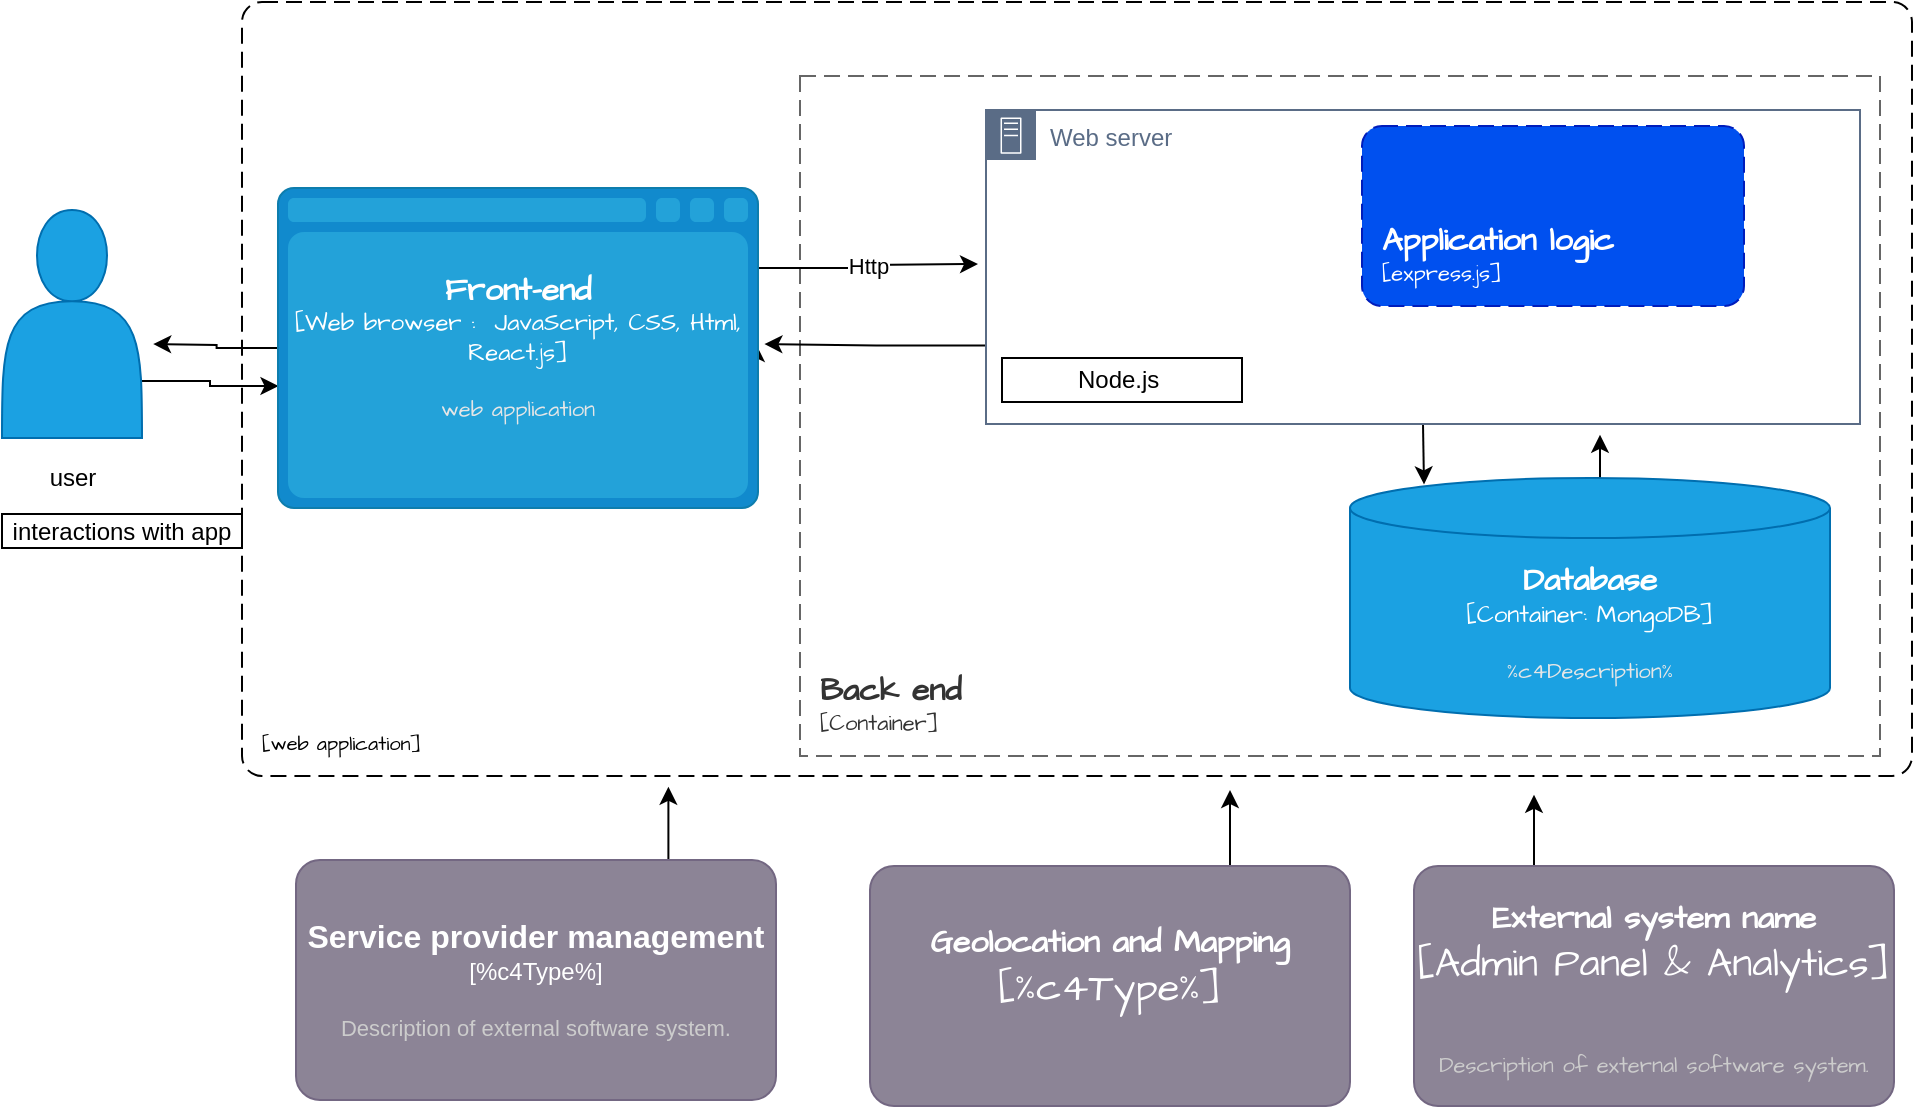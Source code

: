 <mxfile version="21.6.9" type="github">
  <diagram name="Page-1" id="ge3-hOaAxcKTg2Dx_Vvu">
    <mxGraphModel dx="1029" dy="603" grid="0" gridSize="10" guides="1" tooltips="1" connect="1" arrows="1" fold="1" page="1" pageScale="1" pageWidth="850" pageHeight="1100" background="none" math="0" shadow="0">
      <root>
        <mxCell id="0" />
        <mxCell id="1" parent="0" />
        <mxCell id="wdeAGtdzyXhV3xt52uQ4-5" style="edgeStyle=orthogonalEdgeStyle;rounded=0;orthogonalLoop=1;jettySize=auto;html=1;exitX=0.5;exitY=1;exitDx=0;exitDy=0;sketch=1;curveFitting=1;jiggle=2;labelBackgroundColor=none;fontColor=default;" parent="1" edge="1">
          <mxGeometry relative="1" as="geometry">
            <mxPoint x="75" y="380" as="sourcePoint" />
            <mxPoint x="75" y="380" as="targetPoint" />
          </mxGeometry>
        </mxCell>
        <object placeholders="1" c4Name="" c4Type="ContainerScopeBoundary" c4Application="web application" label="&lt;font style=&quot;font-size: 10px;&quot;&gt;&lt;b style=&quot;font-size: 10px;&quot;&gt;&lt;div style=&quot;text-align: left; font-size: 10px;&quot;&gt;%c4Name%&lt;/div&gt;&lt;/b&gt;&lt;/font&gt;&lt;div style=&quot;text-align: left; font-size: 10px;&quot;&gt;[%c4Application%]&lt;/div&gt;" id="VNDnj-Pkzrr4LVMLHWZw-1">
          <mxCell style="rounded=1;fontSize=10;whiteSpace=wrap;html=1;dashed=1;arcSize=20;fillColor=none;labelBackgroundColor=none;align=left;verticalAlign=bottom;labelBorderColor=none;spacingTop=0;spacing=10;dashPattern=8 4;metaEdit=1;rotatable=0;perimeter=rectanglePerimeter;noLabel=0;labelPadding=0;allowArrows=0;connectable=0;expand=0;recursiveResize=0;editable=1;pointerEvents=0;absoluteArcSize=1;points=[[0.25,0,0],[0.5,0,0],[0.75,0,0],[1,0.25,0],[1,0.5,0],[1,0.75,0],[0.75,1,0],[0.5,1,0],[0.25,1,0],[0,0.75,0],[0,0.5,0],[0,0.25,0]];hachureGap=4;fontFamily=Architects Daughter;fontSource=https%3A%2F%2Ffonts.googleapis.com%2Fcss%3Ffamily%3DArchitects%2BDaughter;" vertex="1" parent="1">
            <mxGeometry x="133" y="44" width="835" height="387" as="geometry" />
          </mxCell>
        </object>
        <mxCell id="VNDnj-Pkzrr4LVMLHWZw-37" style="edgeStyle=orthogonalEdgeStyle;rounded=0;orthogonalLoop=1;jettySize=auto;html=1;exitX=1;exitY=0.75;exitDx=0;exitDy=0;entryX=0.001;entryY=0.619;entryDx=0;entryDy=0;entryPerimeter=0;" edge="1" parent="1" source="VNDnj-Pkzrr4LVMLHWZw-3" target="VNDnj-Pkzrr4LVMLHWZw-13">
          <mxGeometry relative="1" as="geometry" />
        </mxCell>
        <mxCell id="VNDnj-Pkzrr4LVMLHWZw-3" value="" style="shape=actor;whiteSpace=wrap;html=1;hachureGap=4;fontFamily=Architects Daughter;fontSource=https%3A%2F%2Ffonts.googleapis.com%2Fcss%3Ffamily%3DArchitects%2BDaughter;fontSize=20;labelBackgroundColor=none;fillColor=#1ba1e2;fontColor=#ffffff;strokeColor=#006EAF;horizontal=1;" vertex="1" parent="1">
          <mxGeometry x="13" y="148" width="70" height="114" as="geometry" />
        </mxCell>
        <object placeholders="1" c4Name="Back end " c4Type="ContainerScopeBoundary" c4Application="Container" label="&lt;font style=&quot;font-size: 16px&quot;&gt;&lt;b&gt;&lt;div style=&quot;text-align: left&quot;&gt;%c4Name%&lt;/div&gt;&lt;/b&gt;&lt;/font&gt;&lt;div style=&quot;text-align: left&quot;&gt;[%c4Application%]&lt;/div&gt;" id="VNDnj-Pkzrr4LVMLHWZw-8">
          <mxCell style="rounded=0;fontSize=11;whiteSpace=wrap;html=1;dashed=1;arcSize=20;fillColor=none;strokeColor=#666666;fontColor=#333333;labelBackgroundColor=none;align=left;verticalAlign=bottom;labelBorderColor=none;spacingTop=0;spacing=10;dashPattern=8 4;metaEdit=1;rotatable=0;perimeter=rectanglePerimeter;noLabel=0;labelPadding=0;allowArrows=0;connectable=0;expand=0;recursiveResize=0;editable=1;pointerEvents=0;absoluteArcSize=1;points=[[0.25,0,0],[0.5,0,0],[0.75,0,0],[1,0.25,0],[1,0.5,0],[1,0.75,0],[0.75,1,0],[0.5,1,0],[0.25,1,0],[0,0.75,0],[0,0.5,0],[0,0.25,0]];hachureGap=4;fontFamily=Architects Daughter;fontSource=https%3A%2F%2Ffonts.googleapis.com%2Fcss%3Ffamily%3DArchitects%2BDaughter;" vertex="1" parent="1">
            <mxGeometry x="412" y="81" width="540" height="340" as="geometry" />
          </mxCell>
        </object>
        <mxCell id="VNDnj-Pkzrr4LVMLHWZw-34" style="edgeStyle=orthogonalEdgeStyle;rounded=0;orthogonalLoop=1;jettySize=auto;html=1;exitX=0.5;exitY=0;exitDx=0;exitDy=0;exitPerimeter=0;" edge="1" parent="1" source="VNDnj-Pkzrr4LVMLHWZw-11">
          <mxGeometry relative="1" as="geometry">
            <mxPoint x="812" y="260.4" as="targetPoint" />
          </mxGeometry>
        </mxCell>
        <object placeholders="1" c4Type="Database" c4Container="Container" c4Technology="MongoDB" label="&lt;font style=&quot;font-size: 16px&quot;&gt;&lt;b&gt;%c4Type%&lt;/b&gt;&lt;/font&gt;&lt;div&gt;[%c4Container%:&amp;nbsp;%c4Technology%]&lt;/div&gt;&lt;br&gt;&lt;div&gt;&lt;font style=&quot;font-size: 11px&quot;&gt;&lt;font color=&quot;#E6E6E6&quot;&gt;%c4Description%&lt;/font&gt;&lt;/div&gt;" id="VNDnj-Pkzrr4LVMLHWZw-11">
          <mxCell style="shape=cylinder3;size=15;whiteSpace=wrap;html=1;boundedLbl=1;rounded=0;labelBackgroundColor=none;fontSize=12;align=center;metaEdit=1;points=[[0.5,0,0],[1,0.25,0],[1,0.5,0],[1,0.75,0],[0.5,1,0],[0,0.75,0],[0,0.5,0],[0,0.25,0]];resizable=0;hachureGap=4;fontFamily=Architects Daughter;fontSource=https%3A%2F%2Ffonts.googleapis.com%2Fcss%3Ffamily%3DArchitects%2BDaughter;shadow=0;fillColor=#1ba1e2;strokeColor=#006EAF;fontColor=#ffffff;" vertex="1" parent="1">
            <mxGeometry x="687" y="282" width="240" height="120" as="geometry" />
          </mxCell>
        </object>
        <mxCell id="VNDnj-Pkzrr4LVMLHWZw-32" value="Http" style="edgeStyle=orthogonalEdgeStyle;rounded=0;orthogonalLoop=1;jettySize=auto;html=1;exitX=1;exitY=0.25;exitDx=0;exitDy=0;exitPerimeter=0;" edge="1" parent="1" source="VNDnj-Pkzrr4LVMLHWZw-13">
          <mxGeometry relative="1" as="geometry">
            <mxPoint x="501" y="175" as="targetPoint" />
          </mxGeometry>
        </mxCell>
        <mxCell id="VNDnj-Pkzrr4LVMLHWZw-33" style="edgeStyle=orthogonalEdgeStyle;rounded=0;orthogonalLoop=1;jettySize=auto;html=1;exitX=1;exitY=0.5;exitDx=0;exitDy=0;exitPerimeter=0;" edge="1" parent="1" source="VNDnj-Pkzrr4LVMLHWZw-13">
          <mxGeometry relative="1" as="geometry">
            <mxPoint x="390" y="215" as="targetPoint" />
          </mxGeometry>
        </mxCell>
        <mxCell id="VNDnj-Pkzrr4LVMLHWZw-38" style="edgeStyle=orthogonalEdgeStyle;rounded=0;orthogonalLoop=1;jettySize=auto;html=1;exitX=0;exitY=0.5;exitDx=0;exitDy=0;exitPerimeter=0;" edge="1" parent="1" source="VNDnj-Pkzrr4LVMLHWZw-13">
          <mxGeometry relative="1" as="geometry">
            <mxPoint x="88.6" y="215" as="targetPoint" />
          </mxGeometry>
        </mxCell>
        <object placeholders="1" c4Type="Front-end" c4Container="Web browser " c4Technology=" JavaScript, CSS, Html, React.js" c4Description="web application" label="&lt;font style=&quot;font-size: 16px&quot;&gt;&lt;b&gt;%c4Type%&lt;/b&gt;&lt;/font&gt;&lt;div&gt;[%c4Container%:&amp;nbsp;%c4Technology%]&lt;/div&gt;&lt;br&gt;&lt;div&gt;&lt;font style=&quot;font-size: 11px&quot;&gt;&lt;font color=&quot;#E6E6E6&quot;&gt;%c4Description%&lt;/font&gt;&lt;/div&gt;" id="VNDnj-Pkzrr4LVMLHWZw-13">
          <mxCell style="shape=mxgraph.c4.webBrowserContainer2;whiteSpace=wrap;html=1;boundedLbl=1;rounded=0;labelBackgroundColor=none;strokeColor=#118ACD;fillColor=#23A2D9;strokeColor=#118ACD;strokeColor2=#0E7DAD;fontSize=12;fontColor=#ffffff;align=center;metaEdit=1;points=[[0.5,0,0],[1,0.25,0],[1,0.5,0],[1,0.75,0],[0.5,1,0],[0,0.75,0],[0,0.5,0],[0,0.25,0]];resizable=0;hachureGap=4;fontFamily=Architects Daughter;fontSource=https%3A%2F%2Ffonts.googleapis.com%2Fcss%3Ffamily%3DArchitects%2BDaughter;" vertex="1" parent="1">
            <mxGeometry x="151" y="137" width="240" height="160" as="geometry" />
          </mxCell>
        </object>
        <object placeholders="1" c4Name="Application logic " c4Type="ContainerScopeBoundary" c4Application="express.js" label="&lt;font style=&quot;font-size: 16px&quot;&gt;&lt;b&gt;&lt;div style=&quot;text-align: left&quot;&gt;%c4Name%&lt;/div&gt;&lt;/b&gt;&lt;/font&gt;&lt;div style=&quot;text-align: left&quot;&gt;[%c4Application%]&lt;/div&gt;" id="VNDnj-Pkzrr4LVMLHWZw-14">
          <mxCell style="rounded=1;fontSize=11;whiteSpace=wrap;html=1;dashed=1;arcSize=20;labelBackgroundColor=none;align=left;verticalAlign=bottom;labelBorderColor=none;spacingTop=0;spacing=10;dashPattern=8 4;metaEdit=1;rotatable=0;perimeter=rectanglePerimeter;noLabel=0;labelPadding=0;allowArrows=0;connectable=0;expand=0;recursiveResize=0;editable=1;pointerEvents=0;absoluteArcSize=1;points=[[0.25,0,0],[0.5,0,0],[0.75,0,0],[1,0.25,0],[1,0.5,0],[1,0.75,0],[0.75,1,0],[0.5,1,0],[0.25,1,0],[0,0.75,0],[0,0.5,0],[0,0.25,0]];hachureGap=4;fontFamily=Architects Daughter;fontSource=https%3A%2F%2Ffonts.googleapis.com%2Fcss%3Ffamily%3DArchitects%2BDaughter;fillColor=#0050ef;strokeColor=#001DBC;fontColor=#ffffff;" vertex="1" parent="1">
            <mxGeometry x="693" y="106" width="191" height="90" as="geometry" />
          </mxCell>
        </object>
        <mxCell id="VNDnj-Pkzrr4LVMLHWZw-42" style="edgeStyle=orthogonalEdgeStyle;rounded=0;orthogonalLoop=1;jettySize=auto;html=1;exitX=0.75;exitY=0;exitDx=0;exitDy=0;exitPerimeter=0;" edge="1" parent="1" source="VNDnj-Pkzrr4LVMLHWZw-15">
          <mxGeometry relative="1" as="geometry">
            <mxPoint x="627" y="438" as="targetPoint" />
          </mxGeometry>
        </mxCell>
        <object placeholders="1" c4Name="Geolocation and Mapping" c4Description="" label="&lt;font style=&quot;font-size: 16px&quot;&gt;&lt;b&gt;%c4Name%&lt;/b&gt;&lt;/font&gt;&lt;div&gt;[%c4Type%]&lt;/div&gt;&lt;br&gt;&lt;div&gt;&lt;font style=&quot;font-size: 11px&quot;&gt;&lt;font color=&quot;#cccccc&quot;&gt;%c4Description%&lt;/font&gt;&lt;/div&gt;" id="VNDnj-Pkzrr4LVMLHWZw-15">
          <mxCell style="rounded=1;whiteSpace=wrap;html=1;labelBackgroundColor=none;fillColor=#8C8496;fontColor=#ffffff;align=center;arcSize=10;strokeColor=#736782;metaEdit=1;resizable=0;points=[[0.25,0,0],[0.5,0,0],[0.75,0,0],[1,0.25,0],[1,0.5,0],[1,0.75,0],[0.75,1,0],[0.5,1,0],[0.25,1,0],[0,0.75,0],[0,0.5,0],[0,0.25,0]];hachureGap=4;fontFamily=Architects Daughter;fontSource=https%3A%2F%2Ffonts.googleapis.com%2Fcss%3Ffamily%3DArchitects%2BDaughter;fontSize=20;" vertex="1" parent="1">
            <mxGeometry x="447" y="476" width="240" height="120" as="geometry" />
          </mxCell>
        </object>
        <mxCell id="VNDnj-Pkzrr4LVMLHWZw-41" style="edgeStyle=orthogonalEdgeStyle;rounded=0;orthogonalLoop=1;jettySize=auto;html=1;exitX=0.25;exitY=0;exitDx=0;exitDy=0;exitPerimeter=0;" edge="1" parent="1" source="VNDnj-Pkzrr4LVMLHWZw-16">
          <mxGeometry relative="1" as="geometry">
            <mxPoint x="779" y="440.4" as="targetPoint" />
          </mxGeometry>
        </mxCell>
        <object placeholders="1" c4Name="External system name" c4Type="Admin Panel &amp; Analytics" c4Description="Description of external software system." label="&lt;font style=&quot;font-size: 16px&quot;&gt;&lt;b&gt;%c4Name%&lt;/b&gt;&lt;/font&gt;&lt;div&gt;[%c4Type%]&lt;/div&gt;&lt;br&gt;&lt;div&gt;&lt;font style=&quot;font-size: 11px&quot;&gt;&lt;font color=&quot;#cccccc&quot;&gt;%c4Description%&lt;/font&gt;&lt;/div&gt;" id="VNDnj-Pkzrr4LVMLHWZw-16">
          <mxCell style="rounded=1;whiteSpace=wrap;html=1;labelBackgroundColor=none;fillColor=#8C8496;fontColor=#ffffff;align=center;arcSize=10;strokeColor=#736782;metaEdit=1;resizable=0;points=[[0.25,0,0],[0.5,0,0],[0.75,0,0],[1,0.25,0],[1,0.5,0],[1,0.75,0],[0.75,1,0],[0.5,1,0],[0.25,1,0],[0,0.75,0],[0,0.5,0],[0,0.25,0]];hachureGap=4;fontFamily=Architects Daughter;fontSource=https%3A%2F%2Ffonts.googleapis.com%2Fcss%3Ffamily%3DArchitects%2BDaughter;fontSize=20;" vertex="1" parent="1">
            <mxGeometry x="719" y="476" width="240" height="120" as="geometry" />
          </mxCell>
        </object>
        <mxCell id="VNDnj-Pkzrr4LVMLHWZw-43" style="edgeStyle=orthogonalEdgeStyle;rounded=0;orthogonalLoop=1;jettySize=auto;html=1;exitX=0.75;exitY=0;exitDx=0;exitDy=0;exitPerimeter=0;" edge="1" parent="1" source="VNDnj-Pkzrr4LVMLHWZw-18">
          <mxGeometry relative="1" as="geometry">
            <mxPoint x="346.2" y="436.4" as="targetPoint" />
          </mxGeometry>
        </mxCell>
        <object placeholders="1" c4Name="Service provider management" c4Description="Description of external software system." label="&lt;font style=&quot;font-size: 16px&quot;&gt;&lt;b&gt;%c4Name%&lt;/b&gt;&lt;/font&gt;&lt;div&gt;[%c4Type%]&lt;/div&gt;&lt;br&gt;&lt;div&gt;&lt;font style=&quot;font-size: 11px&quot;&gt;&lt;font color=&quot;#cccccc&quot;&gt;%c4Description%&lt;/font&gt;&lt;/div&gt;" id="VNDnj-Pkzrr4LVMLHWZw-18">
          <mxCell style="rounded=1;whiteSpace=wrap;html=1;labelBackgroundColor=none;fillColor=#8C8496;fontColor=#ffffff;align=center;arcSize=10;strokeColor=#736782;metaEdit=1;resizable=0;points=[[0.25,0,0],[0.5,0,0],[0.75,0,0],[1,0.25,0],[1,0.5,0],[1,0.75,0],[0.75,1,0],[0.5,1,0],[0.25,1,0],[0,0.75,0],[0,0.5,0],[0,0.25,0]];" vertex="1" parent="1">
            <mxGeometry x="160" y="473" width="240" height="120" as="geometry" />
          </mxCell>
        </object>
        <mxCell id="VNDnj-Pkzrr4LVMLHWZw-36" value="user" style="text;html=1;align=center;verticalAlign=middle;resizable=0;points=[];autosize=1;strokeColor=none;fillColor=none;" vertex="1" parent="1">
          <mxGeometry x="27.5" y="269" width="41" height="26" as="geometry" />
        </mxCell>
        <mxCell id="VNDnj-Pkzrr4LVMLHWZw-40" value="interactions with app" style="whiteSpace=wrap;html=1;" vertex="1" parent="1">
          <mxGeometry x="13" y="300" width="120" height="17" as="geometry" />
        </mxCell>
        <mxCell id="VNDnj-Pkzrr4LVMLHWZw-48" style="edgeStyle=orthogonalEdgeStyle;rounded=0;orthogonalLoop=1;jettySize=auto;html=1;exitX=0;exitY=0.75;exitDx=0;exitDy=0;" edge="1" parent="1" source="VNDnj-Pkzrr4LVMLHWZw-47">
          <mxGeometry relative="1" as="geometry">
            <mxPoint x="394.2" y="215" as="targetPoint" />
          </mxGeometry>
        </mxCell>
        <mxCell id="VNDnj-Pkzrr4LVMLHWZw-51" style="edgeStyle=orthogonalEdgeStyle;rounded=0;orthogonalLoop=1;jettySize=auto;html=1;exitX=0.5;exitY=1;exitDx=0;exitDy=0;" edge="1" parent="1" source="VNDnj-Pkzrr4LVMLHWZw-47">
          <mxGeometry relative="1" as="geometry">
            <mxPoint x="724" y="285.2" as="targetPoint" />
          </mxGeometry>
        </mxCell>
        <mxCell id="VNDnj-Pkzrr4LVMLHWZw-47" value="Web server&amp;nbsp;" style="points=[[0,0],[0.25,0],[0.5,0],[0.75,0],[1,0],[1,0.25],[1,0.5],[1,0.75],[1,1],[0.75,1],[0.5,1],[0.25,1],[0,1],[0,0.75],[0,0.5],[0,0.25]];outlineConnect=0;gradientColor=none;html=1;whiteSpace=wrap;fontSize=12;fontStyle=0;container=1;pointerEvents=0;collapsible=0;recursiveResize=0;shape=mxgraph.aws4.group;grIcon=mxgraph.aws4.group_on_premise;strokeColor=#5A6C86;fillColor=none;verticalAlign=top;align=left;spacingLeft=30;fontColor=#5A6C86;dashed=0;" vertex="1" parent="1">
          <mxGeometry x="505" y="98" width="437" height="157" as="geometry" />
        </mxCell>
        <mxCell id="VNDnj-Pkzrr4LVMLHWZw-49" value="Node.js&amp;nbsp;" style="whiteSpace=wrap;html=1;" vertex="1" parent="1">
          <mxGeometry x="513" y="222" width="120" height="22" as="geometry" />
        </mxCell>
      </root>
    </mxGraphModel>
  </diagram>
</mxfile>
